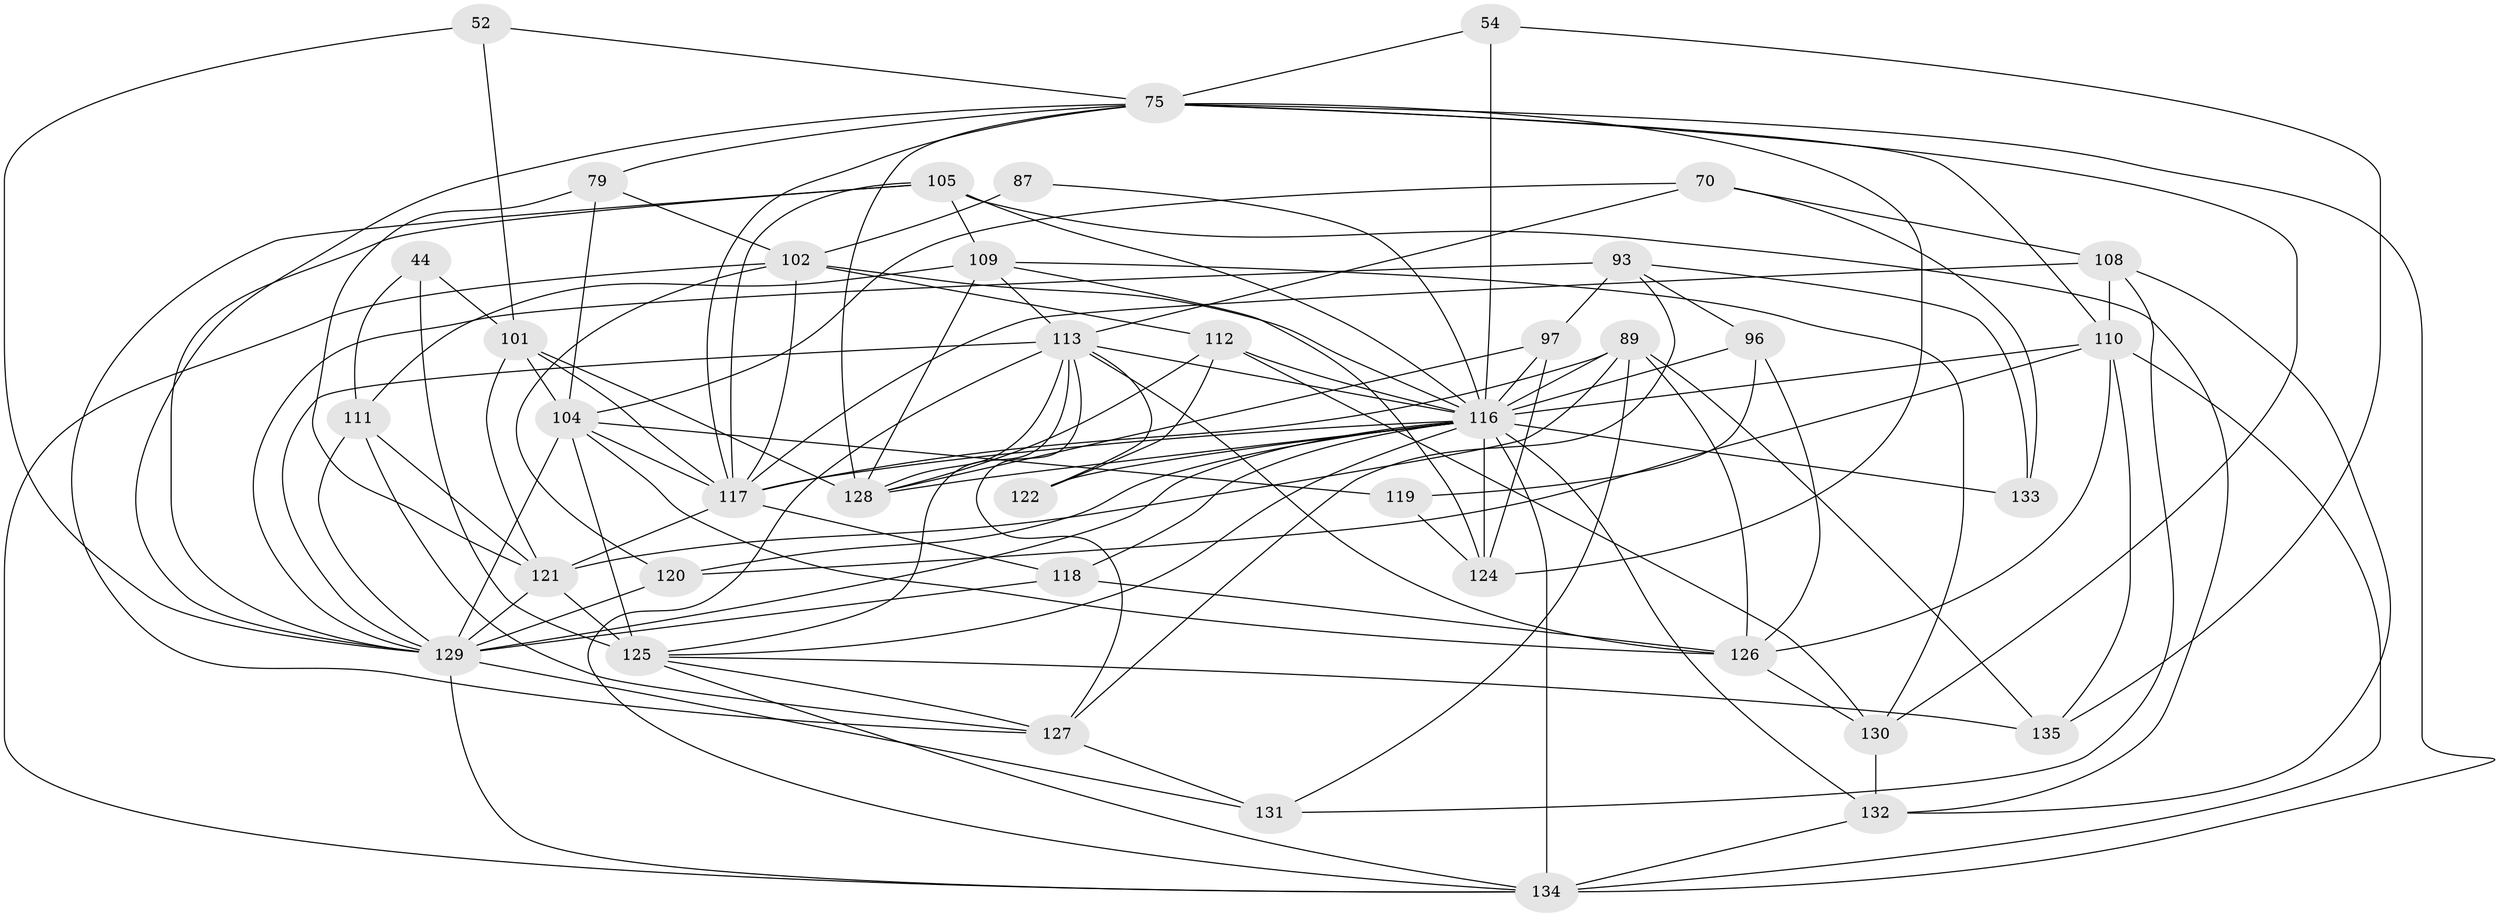 // original degree distribution, {4: 1.0}
// Generated by graph-tools (version 1.1) at 2025/01/03/04/25 22:01:44]
// undirected, 40 vertices, 120 edges
graph export_dot {
graph [start="1"]
  node [color=gray90,style=filled];
  44;
  52;
  54;
  70;
  75 [super="+25+35+60"];
  79;
  87;
  89 [super="+61+78"];
  93 [super="+91"];
  96 [super="+36"];
  97 [super="+45"];
  101 [super="+94"];
  102 [super="+2+11+53"];
  104 [super="+20+76+71"];
  105 [super="+86"];
  108 [super="+63"];
  109 [super="+40"];
  110 [super="+33+48"];
  111 [super="+38"];
  112 [super="+3"];
  113 [super="+69+95"];
  116 [super="+106+114+42+115"];
  117 [super="+83+92"];
  118 [super="+1+39"];
  119 [super="+84"];
  120 [super="+66"];
  121 [super="+16+31+62"];
  122;
  124 [super="+12+67"];
  125 [super="+123+90"];
  126 [super="+23+55"];
  127 [super="+100"];
  128 [super="+15+17+28+73"];
  129 [super="+72+26+88"];
  130 [super="+99"];
  131;
  132 [super="+98"];
  133;
  134 [super="+41+58"];
  135;
  44 -- 101;
  44 -- 111;
  44 -- 125 [weight=2];
  52 -- 129;
  52 -- 75;
  52 -- 101 [weight=2];
  54 -- 135;
  54 -- 75;
  54 -- 116 [weight=2];
  70 -- 133;
  70 -- 113;
  70 -- 104;
  70 -- 108;
  75 -- 110;
  75 -- 129;
  75 -- 79;
  75 -- 124 [weight=2];
  75 -- 128 [weight=2];
  75 -- 134;
  75 -- 117;
  75 -- 130;
  79 -- 121;
  79 -- 102;
  79 -- 104;
  87 -- 102 [weight=3];
  87 -- 116;
  89 -- 126;
  89 -- 116 [weight=2];
  89 -- 131;
  89 -- 121 [weight=2];
  89 -- 135;
  89 -- 117;
  93 -- 127;
  93 -- 133;
  93 -- 129 [weight=2];
  93 -- 96;
  93 -- 97;
  96 -- 119 [weight=2];
  96 -- 116 [weight=2];
  96 -- 126;
  97 -- 124 [weight=2];
  97 -- 116 [weight=2];
  97 -- 128;
  101 -- 128 [weight=2];
  101 -- 121 [weight=2];
  101 -- 104 [weight=2];
  101 -- 117;
  102 -- 116;
  102 -- 134 [weight=2];
  102 -- 112;
  102 -- 120;
  102 -- 117 [weight=3];
  104 -- 119 [weight=2];
  104 -- 125 [weight=3];
  104 -- 126;
  104 -- 129 [weight=3];
  104 -- 117;
  105 -- 129 [weight=2];
  105 -- 132;
  105 -- 117;
  105 -- 109 [weight=2];
  105 -- 116;
  105 -- 127;
  108 -- 131;
  108 -- 110 [weight=2];
  108 -- 117;
  108 -- 132;
  109 -- 124;
  109 -- 128 [weight=2];
  109 -- 111 [weight=2];
  109 -- 113 [weight=2];
  109 -- 130;
  110 -- 126;
  110 -- 116 [weight=2];
  110 -- 134 [weight=2];
  110 -- 135;
  110 -- 120;
  111 -- 121;
  111 -- 129;
  111 -- 127;
  112 -- 128;
  112 -- 122 [weight=2];
  112 -- 130;
  112 -- 116;
  113 -- 116;
  113 -- 128;
  113 -- 129 [weight=3];
  113 -- 126 [weight=2];
  113 -- 134;
  113 -- 122;
  113 -- 127;
  113 -- 125;
  116 -- 133 [weight=2];
  116 -- 118 [weight=4];
  116 -- 132;
  116 -- 124;
  116 -- 129 [weight=5];
  116 -- 128 [weight=3];
  116 -- 134 [weight=3];
  116 -- 122;
  116 -- 120;
  116 -- 125;
  116 -- 117;
  117 -- 118;
  117 -- 121;
  118 -- 126;
  118 -- 129 [weight=2];
  119 -- 124 [weight=2];
  120 -- 129 [weight=3];
  121 -- 125 [weight=2];
  121 -- 129;
  125 -- 134;
  125 -- 127;
  125 -- 135;
  126 -- 130;
  127 -- 131;
  129 -- 131;
  129 -- 134;
  130 -- 132 [weight=2];
  132 -- 134;
}
